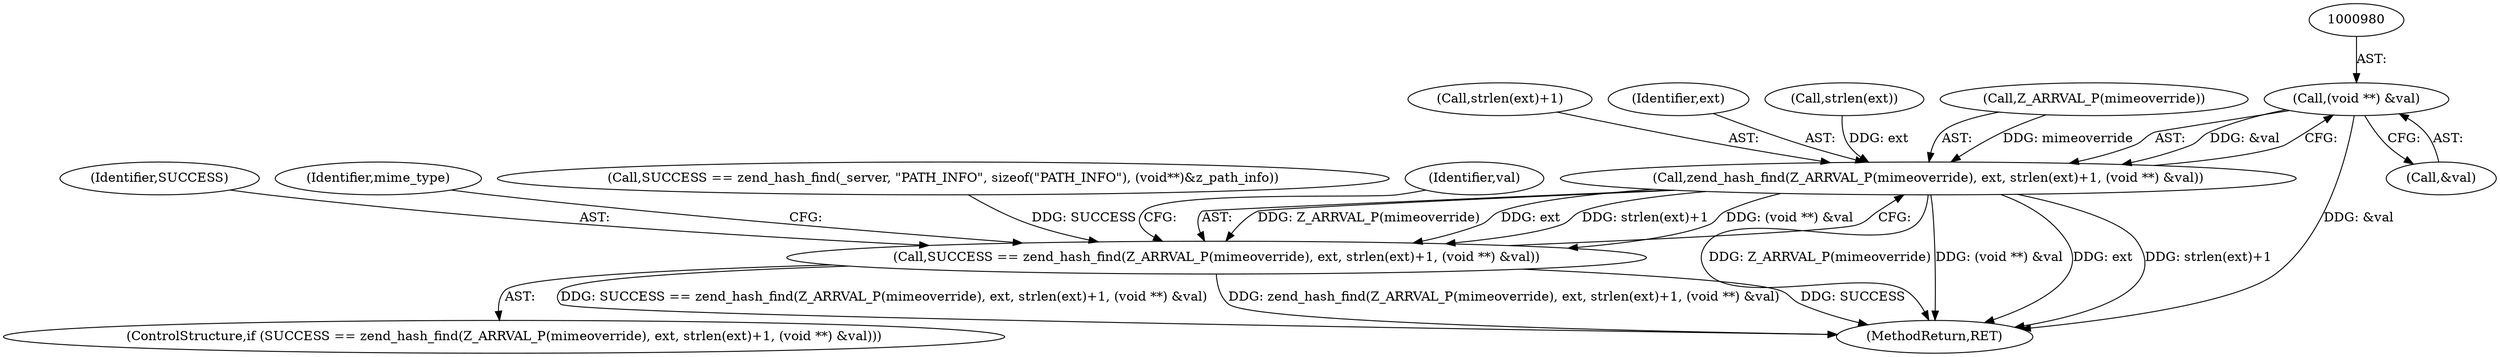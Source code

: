 digraph "0_php_bf58162ddf970f63502837f366930e44d6a992cf@pointer" {
"1000979" [label="(Call,(void **) &val)"];
"1000971" [label="(Call,zend_hash_find(Z_ARRVAL_P(mimeoverride), ext, strlen(ext)+1, (void **) &val))"];
"1000969" [label="(Call,SUCCESS == zend_hash_find(Z_ARRVAL_P(mimeoverride), ext, strlen(ext)+1, (void **) &val))"];
"1000975" [label="(Call,strlen(ext)+1)"];
"1000974" [label="(Identifier,ext)"];
"1000970" [label="(Identifier,SUCCESS)"];
"1001028" [label="(Identifier,mime_type)"];
"1000432" [label="(Call,SUCCESS == zend_hash_find(_server, \"PATH_INFO\", sizeof(\"PATH_INFO\"), (void**)&z_path_info))"];
"1000976" [label="(Call,strlen(ext))"];
"1000969" [label="(Call,SUCCESS == zend_hash_find(Z_ARRVAL_P(mimeoverride), ext, strlen(ext)+1, (void **) &val))"];
"1000972" [label="(Call,Z_ARRVAL_P(mimeoverride))"];
"1001030" [label="(MethodReturn,RET)"];
"1000968" [label="(ControlStructure,if (SUCCESS == zend_hash_find(Z_ARRVAL_P(mimeoverride), ext, strlen(ext)+1, (void **) &val)))"];
"1000981" [label="(Call,&val)"];
"1000986" [label="(Identifier,val)"];
"1000979" [label="(Call,(void **) &val)"];
"1000971" [label="(Call,zend_hash_find(Z_ARRVAL_P(mimeoverride), ext, strlen(ext)+1, (void **) &val))"];
"1000979" -> "1000971"  [label="AST: "];
"1000979" -> "1000981"  [label="CFG: "];
"1000980" -> "1000979"  [label="AST: "];
"1000981" -> "1000979"  [label="AST: "];
"1000971" -> "1000979"  [label="CFG: "];
"1000979" -> "1001030"  [label="DDG: &val"];
"1000979" -> "1000971"  [label="DDG: &val"];
"1000971" -> "1000969"  [label="AST: "];
"1000972" -> "1000971"  [label="AST: "];
"1000974" -> "1000971"  [label="AST: "];
"1000975" -> "1000971"  [label="AST: "];
"1000969" -> "1000971"  [label="CFG: "];
"1000971" -> "1001030"  [label="DDG: Z_ARRVAL_P(mimeoverride)"];
"1000971" -> "1001030"  [label="DDG: (void **) &val"];
"1000971" -> "1001030"  [label="DDG: ext"];
"1000971" -> "1001030"  [label="DDG: strlen(ext)+1"];
"1000971" -> "1000969"  [label="DDG: Z_ARRVAL_P(mimeoverride)"];
"1000971" -> "1000969"  [label="DDG: ext"];
"1000971" -> "1000969"  [label="DDG: strlen(ext)+1"];
"1000971" -> "1000969"  [label="DDG: (void **) &val"];
"1000972" -> "1000971"  [label="DDG: mimeoverride"];
"1000976" -> "1000971"  [label="DDG: ext"];
"1000969" -> "1000968"  [label="AST: "];
"1000970" -> "1000969"  [label="AST: "];
"1000986" -> "1000969"  [label="CFG: "];
"1001028" -> "1000969"  [label="CFG: "];
"1000969" -> "1001030"  [label="DDG: SUCCESS == zend_hash_find(Z_ARRVAL_P(mimeoverride), ext, strlen(ext)+1, (void **) &val)"];
"1000969" -> "1001030"  [label="DDG: zend_hash_find(Z_ARRVAL_P(mimeoverride), ext, strlen(ext)+1, (void **) &val)"];
"1000969" -> "1001030"  [label="DDG: SUCCESS"];
"1000432" -> "1000969"  [label="DDG: SUCCESS"];
}

